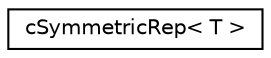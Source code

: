 digraph G
{
  edge [fontname="Helvetica",fontsize="10",labelfontname="Helvetica",labelfontsize="10"];
  node [fontname="Helvetica",fontsize="10",shape=record];
  rankdir="LR";
  Node1 [label="cSymmetricRep\< T \>",height=0.2,width=0.4,color="black", fillcolor="white", style="filled",URL="$classcSymmetricRep.html"];
}
